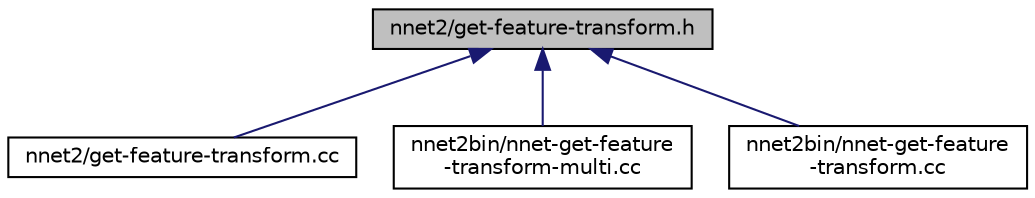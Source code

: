digraph "nnet2/get-feature-transform.h"
{
  edge [fontname="Helvetica",fontsize="10",labelfontname="Helvetica",labelfontsize="10"];
  node [fontname="Helvetica",fontsize="10",shape=record];
  Node66 [label="nnet2/get-feature-transform.h",height=0.2,width=0.4,color="black", fillcolor="grey75", style="filled", fontcolor="black"];
  Node66 -> Node67 [dir="back",color="midnightblue",fontsize="10",style="solid",fontname="Helvetica"];
  Node67 [label="nnet2/get-feature-transform.cc",height=0.2,width=0.4,color="black", fillcolor="white", style="filled",URL="$get-feature-transform_8cc.html"];
  Node66 -> Node68 [dir="back",color="midnightblue",fontsize="10",style="solid",fontname="Helvetica"];
  Node68 [label="nnet2bin/nnet-get-feature\l-transform-multi.cc",height=0.2,width=0.4,color="black", fillcolor="white", style="filled",URL="$nnet-get-feature-transform-multi_8cc.html"];
  Node66 -> Node69 [dir="back",color="midnightblue",fontsize="10",style="solid",fontname="Helvetica"];
  Node69 [label="nnet2bin/nnet-get-feature\l-transform.cc",height=0.2,width=0.4,color="black", fillcolor="white", style="filled",URL="$nnet-get-feature-transform_8cc.html"];
}
